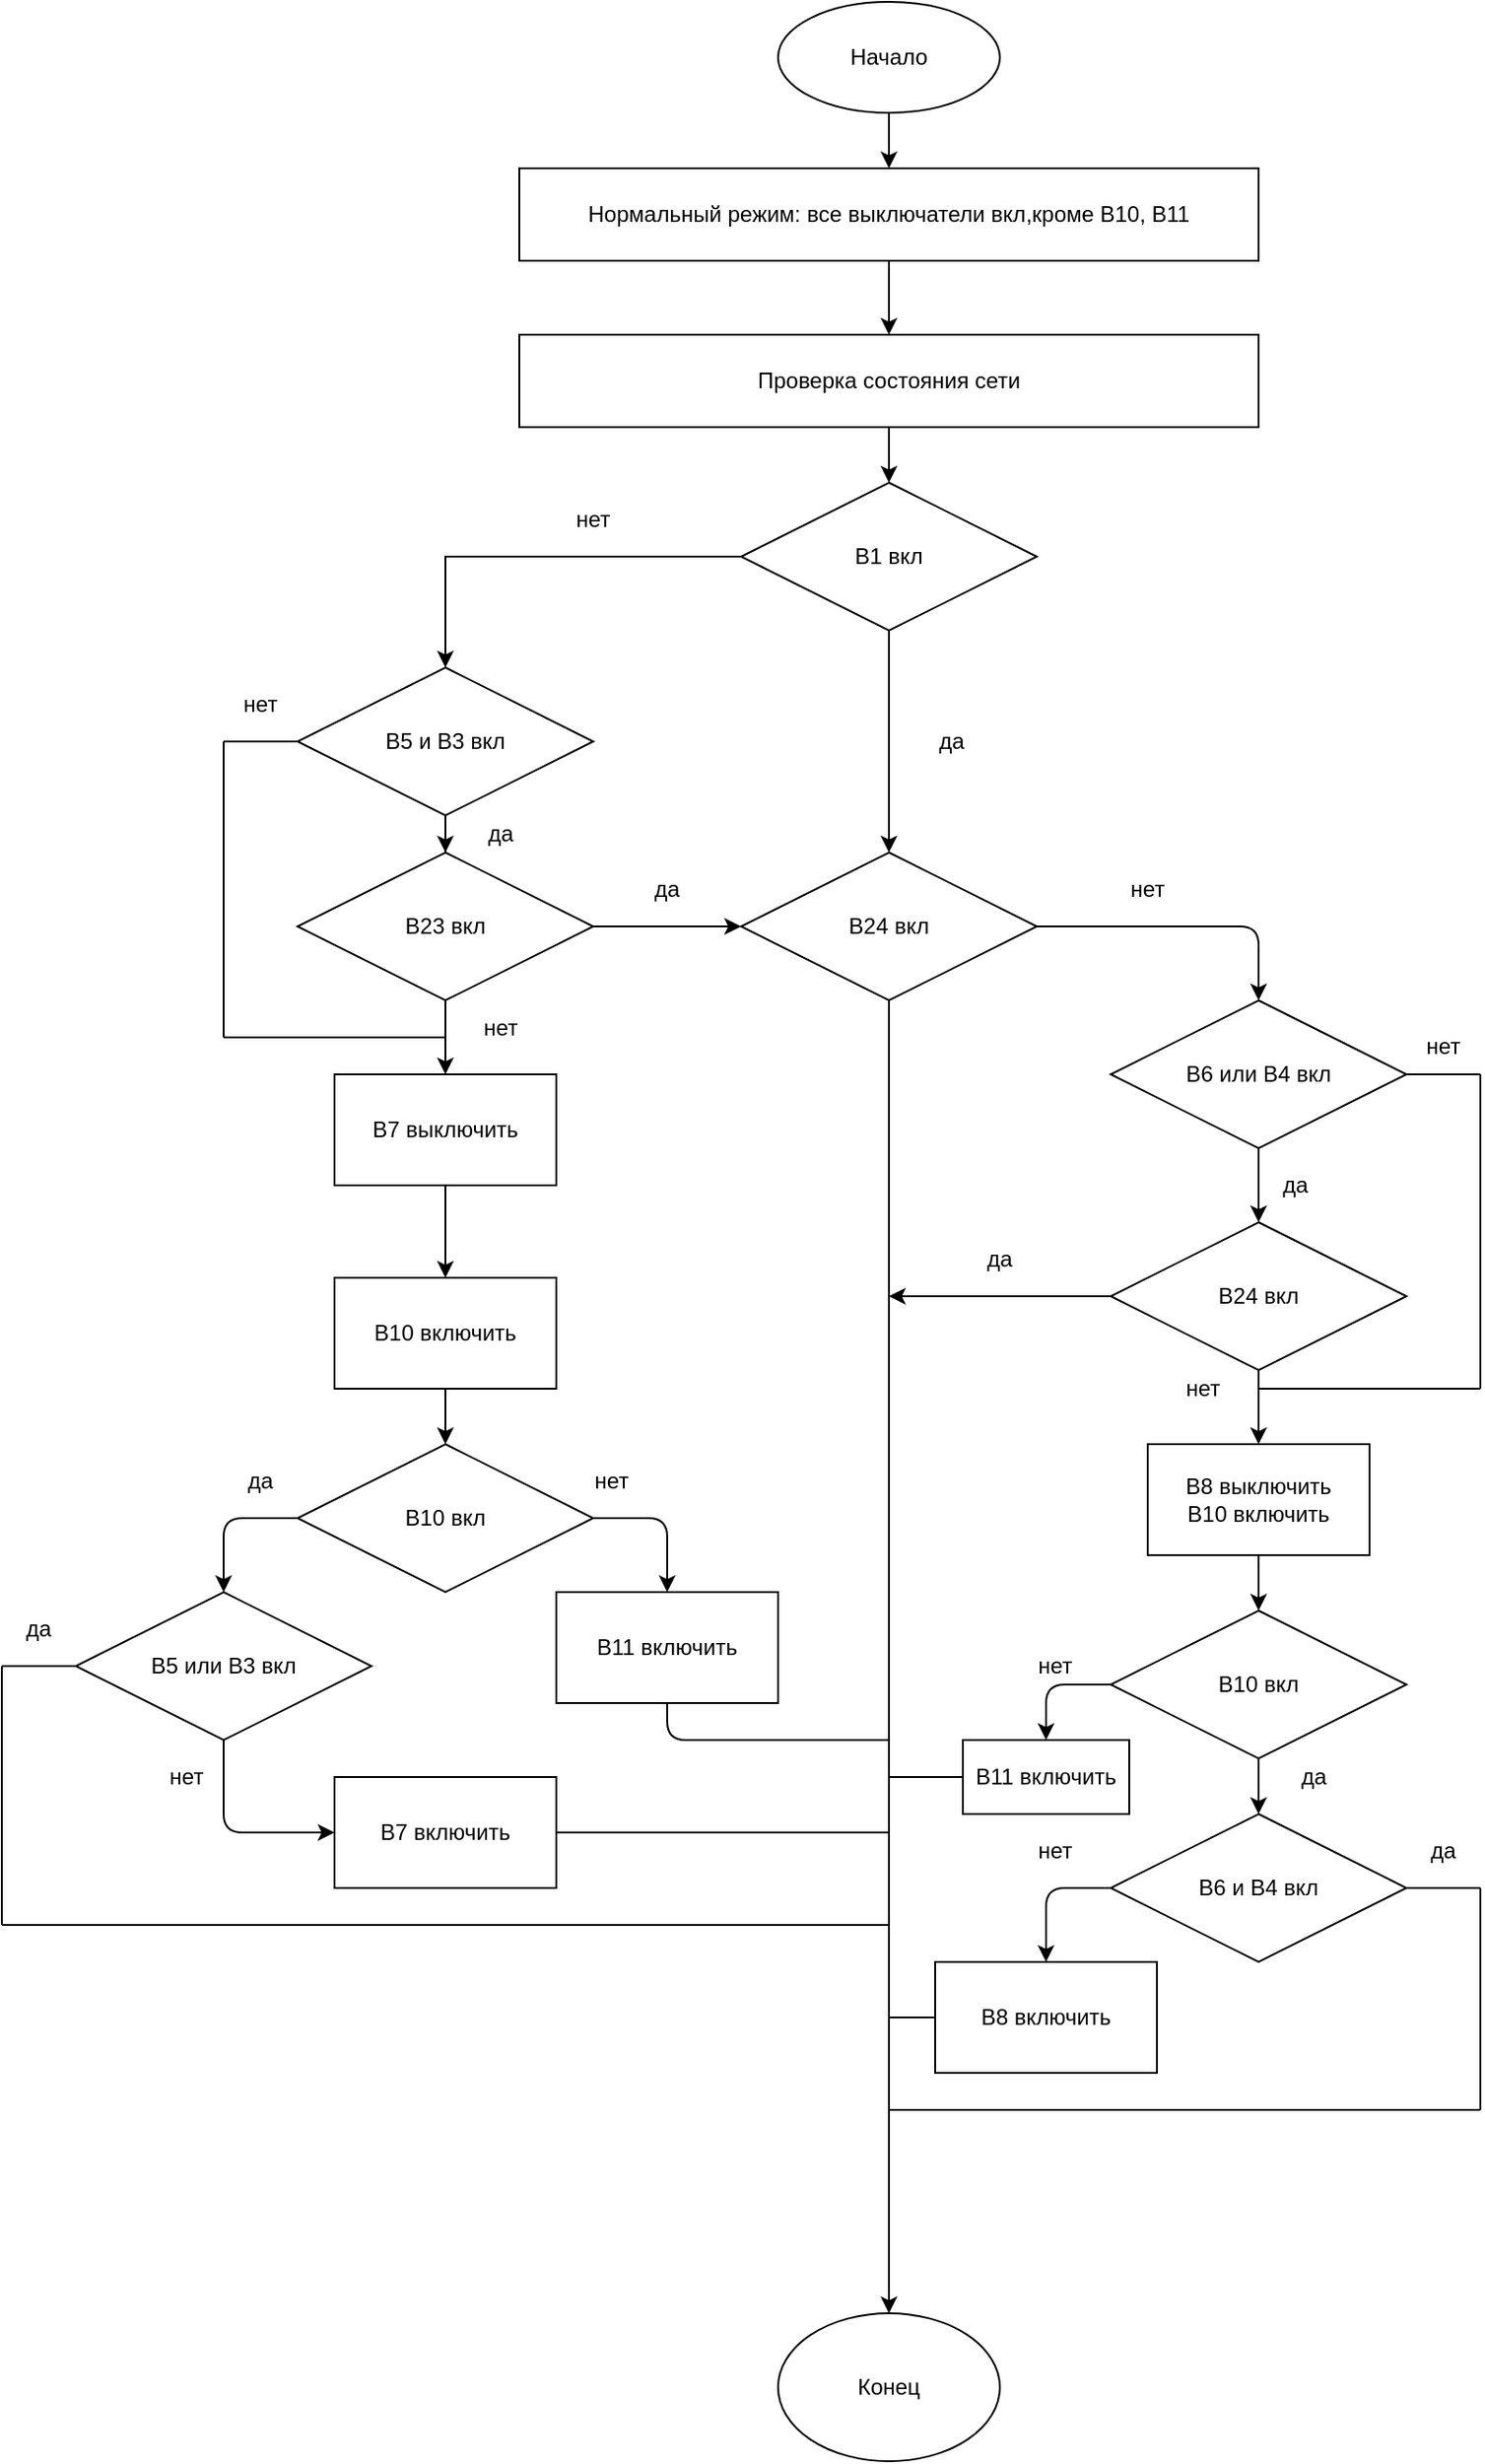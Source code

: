 <mxfile version="13.2.4" type="github">
  <diagram id="KYiTixN-4Ghtwfh4Dm8C" name="Page-1">
    <mxGraphModel dx="1695" dy="433" grid="1" gridSize="10" guides="1" tooltips="1" connect="1" arrows="1" fold="1" page="1" pageScale="1" pageWidth="827" pageHeight="1169" math="0" shadow="0">
      <root>
        <mxCell id="0" />
        <mxCell id="1" parent="0" />
        <mxCell id="0CRqgxXyGAoqQSF4nL5x-4" value="" style="edgeStyle=orthogonalEdgeStyle;rounded=0;orthogonalLoop=1;jettySize=auto;html=1;" parent="1" source="0CRqgxXyGAoqQSF4nL5x-1" edge="1">
          <mxGeometry relative="1" as="geometry">
            <mxPoint x="400" y="110" as="targetPoint" />
          </mxGeometry>
        </mxCell>
        <mxCell id="0CRqgxXyGAoqQSF4nL5x-1" value="Начало" style="ellipse;whiteSpace=wrap;html=1;" parent="1" vertex="1">
          <mxGeometry x="340" y="20" width="120" height="60" as="geometry" />
        </mxCell>
        <mxCell id="0CRqgxXyGAoqQSF4nL5x-7" value="" style="edgeStyle=orthogonalEdgeStyle;rounded=0;orthogonalLoop=1;jettySize=auto;html=1;" parent="1" source="0CRqgxXyGAoqQSF4nL5x-5" target="0CRqgxXyGAoqQSF4nL5x-6" edge="1">
          <mxGeometry relative="1" as="geometry" />
        </mxCell>
        <mxCell id="0CRqgxXyGAoqQSF4nL5x-5" value="Нормальный режим: все выключатели вкл,кроме В10, В11" style="rounded=0;whiteSpace=wrap;html=1;" parent="1" vertex="1">
          <mxGeometry x="200" y="110" width="400" height="50" as="geometry" />
        </mxCell>
        <mxCell id="0CRqgxXyGAoqQSF4nL5x-10" value="" style="edgeStyle=orthogonalEdgeStyle;rounded=0;orthogonalLoop=1;jettySize=auto;html=1;" parent="1" source="0CRqgxXyGAoqQSF4nL5x-6" target="0CRqgxXyGAoqQSF4nL5x-9" edge="1">
          <mxGeometry relative="1" as="geometry" />
        </mxCell>
        <mxCell id="0CRqgxXyGAoqQSF4nL5x-6" value="Проверка состояния сети" style="rounded=0;whiteSpace=wrap;html=1;" parent="1" vertex="1">
          <mxGeometry x="200" y="200" width="400" height="50" as="geometry" />
        </mxCell>
        <mxCell id="0CRqgxXyGAoqQSF4nL5x-12" value="" style="edgeStyle=orthogonalEdgeStyle;rounded=0;orthogonalLoop=1;jettySize=auto;html=1;" parent="1" source="0CRqgxXyGAoqQSF4nL5x-9" target="0CRqgxXyGAoqQSF4nL5x-11" edge="1">
          <mxGeometry relative="1" as="geometry" />
        </mxCell>
        <mxCell id="0CRqgxXyGAoqQSF4nL5x-16" value="" style="edgeStyle=orthogonalEdgeStyle;rounded=0;orthogonalLoop=1;jettySize=auto;html=1;" parent="1" source="0CRqgxXyGAoqQSF4nL5x-9" target="0CRqgxXyGAoqQSF4nL5x-15" edge="1">
          <mxGeometry relative="1" as="geometry" />
        </mxCell>
        <mxCell id="0CRqgxXyGAoqQSF4nL5x-9" value="В1 вкл" style="rhombus;whiteSpace=wrap;html=1;" parent="1" vertex="1">
          <mxGeometry x="320" y="280" width="160" height="80" as="geometry" />
        </mxCell>
        <mxCell id="0CRqgxXyGAoqQSF4nL5x-15" value="В24 вкл" style="rhombus;whiteSpace=wrap;html=1;" parent="1" vertex="1">
          <mxGeometry x="320" y="480" width="160" height="80" as="geometry" />
        </mxCell>
        <mxCell id="0CRqgxXyGAoqQSF4nL5x-14" value="" style="edgeStyle=orthogonalEdgeStyle;rounded=0;orthogonalLoop=1;jettySize=auto;html=1;" parent="1" source="0CRqgxXyGAoqQSF4nL5x-11" target="0CRqgxXyGAoqQSF4nL5x-13" edge="1">
          <mxGeometry relative="1" as="geometry" />
        </mxCell>
        <mxCell id="0CRqgxXyGAoqQSF4nL5x-11" value="В5 и В3 вкл" style="rhombus;whiteSpace=wrap;html=1;" parent="1" vertex="1">
          <mxGeometry x="80" y="380" width="160" height="80" as="geometry" />
        </mxCell>
        <mxCell id="0CRqgxXyGAoqQSF4nL5x-13" value="В23 вкл" style="rhombus;whiteSpace=wrap;html=1;" parent="1" vertex="1">
          <mxGeometry x="80" y="480" width="160" height="80" as="geometry" />
        </mxCell>
        <mxCell id="0CRqgxXyGAoqQSF4nL5x-17" value="нет" style="text;html=1;strokeColor=none;fillColor=none;align=center;verticalAlign=middle;whiteSpace=wrap;rounded=0;" parent="1" vertex="1">
          <mxGeometry x="220" y="290" width="40" height="20" as="geometry" />
        </mxCell>
        <mxCell id="0CRqgxXyGAoqQSF4nL5x-19" value="да" style="text;html=1;strokeColor=none;fillColor=none;align=center;verticalAlign=middle;whiteSpace=wrap;rounded=0;" parent="1" vertex="1">
          <mxGeometry x="414" y="410" width="40" height="20" as="geometry" />
        </mxCell>
        <mxCell id="0CRqgxXyGAoqQSF4nL5x-20" value="да" style="text;html=1;strokeColor=none;fillColor=none;align=center;verticalAlign=middle;whiteSpace=wrap;rounded=0;" parent="1" vertex="1">
          <mxGeometry x="170" y="460" width="40" height="20" as="geometry" />
        </mxCell>
        <mxCell id="0CRqgxXyGAoqQSF4nL5x-35" value="" style="edgeStyle=orthogonalEdgeStyle;rounded=0;orthogonalLoop=1;jettySize=auto;html=1;" parent="1" source="0CRqgxXyGAoqQSF4nL5x-23" target="0CRqgxXyGAoqQSF4nL5x-34" edge="1">
          <mxGeometry relative="1" as="geometry" />
        </mxCell>
        <mxCell id="0CRqgxXyGAoqQSF4nL5x-23" value="В7 выключить" style="rounded=0;whiteSpace=wrap;html=1;" parent="1" vertex="1">
          <mxGeometry x="100" y="600" width="120" height="60" as="geometry" />
        </mxCell>
        <mxCell id="0CRqgxXyGAoqQSF4nL5x-24" value="" style="endArrow=classic;html=1;exitX=0.5;exitY=1;exitDx=0;exitDy=0;entryX=0.5;entryY=0;entryDx=0;entryDy=0;" parent="1" source="0CRqgxXyGAoqQSF4nL5x-13" target="0CRqgxXyGAoqQSF4nL5x-23" edge="1">
          <mxGeometry width="50" height="50" relative="1" as="geometry">
            <mxPoint x="300" y="600" as="sourcePoint" />
            <mxPoint x="350" y="550" as="targetPoint" />
          </mxGeometry>
        </mxCell>
        <mxCell id="0CRqgxXyGAoqQSF4nL5x-25" value="" style="endArrow=none;html=1;exitX=0;exitY=0.5;exitDx=0;exitDy=0;" parent="1" source="0CRqgxXyGAoqQSF4nL5x-11" edge="1">
          <mxGeometry width="50" height="50" relative="1" as="geometry">
            <mxPoint x="300" y="600" as="sourcePoint" />
            <mxPoint x="40" y="420" as="targetPoint" />
          </mxGeometry>
        </mxCell>
        <mxCell id="0CRqgxXyGAoqQSF4nL5x-26" value="" style="endArrow=none;html=1;" parent="1" edge="1">
          <mxGeometry width="50" height="50" relative="1" as="geometry">
            <mxPoint x="40" y="580" as="sourcePoint" />
            <mxPoint x="40" y="420" as="targetPoint" />
          </mxGeometry>
        </mxCell>
        <mxCell id="0CRqgxXyGAoqQSF4nL5x-29" value="" style="endArrow=none;html=1;" parent="1" edge="1">
          <mxGeometry width="50" height="50" relative="1" as="geometry">
            <mxPoint x="40" y="580" as="sourcePoint" />
            <mxPoint x="160" y="580" as="targetPoint" />
          </mxGeometry>
        </mxCell>
        <mxCell id="0CRqgxXyGAoqQSF4nL5x-30" value="нет" style="text;html=1;strokeColor=none;fillColor=none;align=center;verticalAlign=middle;whiteSpace=wrap;rounded=0;" parent="1" vertex="1">
          <mxGeometry x="40" y="390" width="40" height="20" as="geometry" />
        </mxCell>
        <mxCell id="0CRqgxXyGAoqQSF4nL5x-31" value="" style="endArrow=classic;html=1;exitX=1;exitY=0.5;exitDx=0;exitDy=0;entryX=0;entryY=0.5;entryDx=0;entryDy=0;" parent="1" source="0CRqgxXyGAoqQSF4nL5x-13" target="0CRqgxXyGAoqQSF4nL5x-15" edge="1">
          <mxGeometry width="50" height="50" relative="1" as="geometry">
            <mxPoint x="300" y="600" as="sourcePoint" />
            <mxPoint x="350" y="550" as="targetPoint" />
          </mxGeometry>
        </mxCell>
        <mxCell id="0CRqgxXyGAoqQSF4nL5x-32" value="да" style="text;html=1;strokeColor=none;fillColor=none;align=center;verticalAlign=middle;whiteSpace=wrap;rounded=0;" parent="1" vertex="1">
          <mxGeometry x="260" y="490" width="40" height="20" as="geometry" />
        </mxCell>
        <mxCell id="0CRqgxXyGAoqQSF4nL5x-33" value="нет" style="text;html=1;strokeColor=none;fillColor=none;align=center;verticalAlign=middle;whiteSpace=wrap;rounded=0;" parent="1" vertex="1">
          <mxGeometry x="170" y="565" width="40" height="20" as="geometry" />
        </mxCell>
        <mxCell id="0CRqgxXyGAoqQSF4nL5x-37" value="" style="edgeStyle=orthogonalEdgeStyle;rounded=0;orthogonalLoop=1;jettySize=auto;html=1;" parent="1" source="0CRqgxXyGAoqQSF4nL5x-34" target="0CRqgxXyGAoqQSF4nL5x-36" edge="1">
          <mxGeometry relative="1" as="geometry" />
        </mxCell>
        <mxCell id="0CRqgxXyGAoqQSF4nL5x-34" value="В10 включить" style="rounded=0;whiteSpace=wrap;html=1;" parent="1" vertex="1">
          <mxGeometry x="100" y="710" width="120" height="60" as="geometry" />
        </mxCell>
        <mxCell id="0CRqgxXyGAoqQSF4nL5x-36" value="В10 вкл" style="rhombus;whiteSpace=wrap;html=1;" parent="1" vertex="1">
          <mxGeometry x="80" y="800" width="160" height="80" as="geometry" />
        </mxCell>
        <mxCell id="0CRqgxXyGAoqQSF4nL5x-38" value="В5 или В3 вкл" style="rhombus;whiteSpace=wrap;html=1;" parent="1" vertex="1">
          <mxGeometry x="-40" y="880" width="160" height="80" as="geometry" />
        </mxCell>
        <mxCell id="0CRqgxXyGAoqQSF4nL5x-40" value="" style="endArrow=classic;html=1;exitX=0;exitY=0.5;exitDx=0;exitDy=0;entryX=0.5;entryY=0;entryDx=0;entryDy=0;" parent="1" source="0CRqgxXyGAoqQSF4nL5x-36" target="0CRqgxXyGAoqQSF4nL5x-38" edge="1">
          <mxGeometry width="50" height="50" relative="1" as="geometry">
            <mxPoint x="300" y="900" as="sourcePoint" />
            <mxPoint x="350" y="850" as="targetPoint" />
            <Array as="points">
              <mxPoint x="40" y="840" />
            </Array>
          </mxGeometry>
        </mxCell>
        <mxCell id="0CRqgxXyGAoqQSF4nL5x-41" value="" style="endArrow=classic;html=1;exitX=1;exitY=0.5;exitDx=0;exitDy=0;" parent="1" source="0CRqgxXyGAoqQSF4nL5x-36" edge="1">
          <mxGeometry width="50" height="50" relative="1" as="geometry">
            <mxPoint x="300" y="900" as="sourcePoint" />
            <mxPoint x="280" y="880" as="targetPoint" />
            <Array as="points">
              <mxPoint x="280" y="840" />
            </Array>
          </mxGeometry>
        </mxCell>
        <mxCell id="0CRqgxXyGAoqQSF4nL5x-42" value="В11 включить" style="rounded=0;whiteSpace=wrap;html=1;" parent="1" vertex="1">
          <mxGeometry x="220" y="880" width="120" height="60" as="geometry" />
        </mxCell>
        <mxCell id="0CRqgxXyGAoqQSF4nL5x-43" value="В7 включить" style="rounded=0;whiteSpace=wrap;html=1;" parent="1" vertex="1">
          <mxGeometry x="100" y="980" width="120" height="60" as="geometry" />
        </mxCell>
        <mxCell id="0CRqgxXyGAoqQSF4nL5x-44" value="" style="endArrow=classic;html=1;exitX=0.5;exitY=1;exitDx=0;exitDy=0;entryX=0;entryY=0.5;entryDx=0;entryDy=0;" parent="1" source="0CRqgxXyGAoqQSF4nL5x-38" target="0CRqgxXyGAoqQSF4nL5x-43" edge="1">
          <mxGeometry width="50" height="50" relative="1" as="geometry">
            <mxPoint x="300" y="1000" as="sourcePoint" />
            <mxPoint x="350" y="950" as="targetPoint" />
            <Array as="points">
              <mxPoint x="40" y="1010" />
            </Array>
          </mxGeometry>
        </mxCell>
        <mxCell id="0CRqgxXyGAoqQSF4nL5x-46" value="" style="endArrow=none;html=1;exitX=0.5;exitY=1;exitDx=0;exitDy=0;" parent="1" source="0CRqgxXyGAoqQSF4nL5x-42" edge="1">
          <mxGeometry width="50" height="50" relative="1" as="geometry">
            <mxPoint x="300" y="1000" as="sourcePoint" />
            <mxPoint x="400" y="960" as="targetPoint" />
            <Array as="points">
              <mxPoint x="280" y="960" />
            </Array>
          </mxGeometry>
        </mxCell>
        <mxCell id="0CRqgxXyGAoqQSF4nL5x-47" value="" style="endArrow=none;html=1;exitX=1;exitY=0.5;exitDx=0;exitDy=0;" parent="1" source="0CRqgxXyGAoqQSF4nL5x-43" edge="1">
          <mxGeometry width="50" height="50" relative="1" as="geometry">
            <mxPoint x="300" y="1100" as="sourcePoint" />
            <mxPoint x="400" y="1010" as="targetPoint" />
          </mxGeometry>
        </mxCell>
        <mxCell id="0CRqgxXyGAoqQSF4nL5x-48" value="" style="endArrow=none;html=1;entryX=0;entryY=0.5;entryDx=0;entryDy=0;" parent="1" target="0CRqgxXyGAoqQSF4nL5x-38" edge="1">
          <mxGeometry width="50" height="50" relative="1" as="geometry">
            <mxPoint x="-80" y="920" as="sourcePoint" />
            <mxPoint x="350" y="950" as="targetPoint" />
          </mxGeometry>
        </mxCell>
        <mxCell id="0CRqgxXyGAoqQSF4nL5x-49" value="" style="endArrow=none;html=1;" parent="1" edge="1">
          <mxGeometry width="50" height="50" relative="1" as="geometry">
            <mxPoint x="-80" y="1060" as="sourcePoint" />
            <mxPoint x="-80" y="920" as="targetPoint" />
          </mxGeometry>
        </mxCell>
        <mxCell id="0CRqgxXyGAoqQSF4nL5x-50" value="" style="endArrow=none;html=1;" parent="1" edge="1">
          <mxGeometry width="50" height="50" relative="1" as="geometry">
            <mxPoint x="-80" y="1060" as="sourcePoint" />
            <mxPoint x="400" y="1060" as="targetPoint" />
          </mxGeometry>
        </mxCell>
        <mxCell id="0CRqgxXyGAoqQSF4nL5x-51" value="да" style="text;html=1;strokeColor=none;fillColor=none;align=center;verticalAlign=middle;whiteSpace=wrap;rounded=0;" parent="1" vertex="1">
          <mxGeometry x="40" y="810" width="40" height="20" as="geometry" />
        </mxCell>
        <mxCell id="0CRqgxXyGAoqQSF4nL5x-52" value="нет" style="text;html=1;strokeColor=none;fillColor=none;align=center;verticalAlign=middle;whiteSpace=wrap;rounded=0;" parent="1" vertex="1">
          <mxGeometry x="230" y="810" width="40" height="20" as="geometry" />
        </mxCell>
        <mxCell id="0CRqgxXyGAoqQSF4nL5x-53" value="да" style="text;html=1;strokeColor=none;fillColor=none;align=center;verticalAlign=middle;whiteSpace=wrap;rounded=0;" parent="1" vertex="1">
          <mxGeometry x="-80" y="890" width="40" height="20" as="geometry" />
        </mxCell>
        <mxCell id="0CRqgxXyGAoqQSF4nL5x-54" value="нет" style="text;html=1;strokeColor=none;fillColor=none;align=center;verticalAlign=middle;whiteSpace=wrap;rounded=0;" parent="1" vertex="1">
          <mxGeometry y="970" width="40" height="20" as="geometry" />
        </mxCell>
        <mxCell id="0CRqgxXyGAoqQSF4nL5x-61" value="" style="edgeStyle=orthogonalEdgeStyle;rounded=0;orthogonalLoop=1;jettySize=auto;html=1;" parent="1" source="0CRqgxXyGAoqQSF4nL5x-57" target="0CRqgxXyGAoqQSF4nL5x-60" edge="1">
          <mxGeometry relative="1" as="geometry" />
        </mxCell>
        <mxCell id="0CRqgxXyGAoqQSF4nL5x-57" value="В6 или В4 вкл" style="rhombus;whiteSpace=wrap;html=1;" parent="1" vertex="1">
          <mxGeometry x="520" y="560" width="160" height="80" as="geometry" />
        </mxCell>
        <mxCell id="0CRqgxXyGAoqQSF4nL5x-60" value="В24 вкл" style="rhombus;whiteSpace=wrap;html=1;" parent="1" vertex="1">
          <mxGeometry x="520" y="680" width="160" height="80" as="geometry" />
        </mxCell>
        <mxCell id="0CRqgxXyGAoqQSF4nL5x-58" value="" style="endArrow=classic;html=1;exitX=1;exitY=0.5;exitDx=0;exitDy=0;entryX=0.5;entryY=0;entryDx=0;entryDy=0;" parent="1" source="0CRqgxXyGAoqQSF4nL5x-15" target="0CRqgxXyGAoqQSF4nL5x-57" edge="1">
          <mxGeometry width="50" height="50" relative="1" as="geometry">
            <mxPoint x="300" y="500" as="sourcePoint" />
            <mxPoint x="350" y="450" as="targetPoint" />
            <Array as="points">
              <mxPoint x="600" y="520" />
            </Array>
          </mxGeometry>
        </mxCell>
        <mxCell id="0CRqgxXyGAoqQSF4nL5x-59" value="нет" style="text;html=1;strokeColor=none;fillColor=none;align=center;verticalAlign=middle;whiteSpace=wrap;rounded=0;" parent="1" vertex="1">
          <mxGeometry x="520" y="490" width="40" height="20" as="geometry" />
        </mxCell>
        <mxCell id="0CRqgxXyGAoqQSF4nL5x-62" value="да" style="text;html=1;strokeColor=none;fillColor=none;align=center;verticalAlign=middle;whiteSpace=wrap;rounded=0;" parent="1" vertex="1">
          <mxGeometry x="600" y="650" width="40" height="20" as="geometry" />
        </mxCell>
        <mxCell id="0CRqgxXyGAoqQSF4nL5x-64" value="" style="endArrow=classic;html=1;exitX=0.5;exitY=1;exitDx=0;exitDy=0;" parent="1" source="0CRqgxXyGAoqQSF4nL5x-15" edge="1">
          <mxGeometry width="50" height="50" relative="1" as="geometry">
            <mxPoint x="300" y="700" as="sourcePoint" />
            <mxPoint x="400" y="1270" as="targetPoint" />
          </mxGeometry>
        </mxCell>
        <mxCell id="tw5S1dUSI_jrXv85zeMh-1" value="" style="endArrow=classic;html=1;exitX=0.5;exitY=1;exitDx=0;exitDy=0;" edge="1" parent="1" source="0CRqgxXyGAoqQSF4nL5x-60">
          <mxGeometry width="50" height="50" relative="1" as="geometry">
            <mxPoint x="440" y="720" as="sourcePoint" />
            <mxPoint x="600" y="800" as="targetPoint" />
          </mxGeometry>
        </mxCell>
        <mxCell id="tw5S1dUSI_jrXv85zeMh-2" value="" style="endArrow=none;html=1;entryX=1;entryY=0.5;entryDx=0;entryDy=0;" edge="1" parent="1" target="0CRqgxXyGAoqQSF4nL5x-57">
          <mxGeometry width="50" height="50" relative="1" as="geometry">
            <mxPoint x="720" y="600" as="sourcePoint" />
            <mxPoint x="490" y="670" as="targetPoint" />
          </mxGeometry>
        </mxCell>
        <mxCell id="tw5S1dUSI_jrXv85zeMh-3" value="" style="endArrow=none;html=1;" edge="1" parent="1">
          <mxGeometry width="50" height="50" relative="1" as="geometry">
            <mxPoint x="720" y="770" as="sourcePoint" />
            <mxPoint x="720" y="600" as="targetPoint" />
          </mxGeometry>
        </mxCell>
        <mxCell id="tw5S1dUSI_jrXv85zeMh-4" value="" style="endArrow=none;html=1;" edge="1" parent="1">
          <mxGeometry width="50" height="50" relative="1" as="geometry">
            <mxPoint x="600" y="770" as="sourcePoint" />
            <mxPoint x="720" y="770" as="targetPoint" />
          </mxGeometry>
        </mxCell>
        <mxCell id="tw5S1dUSI_jrXv85zeMh-5" value="нет" style="text;html=1;strokeColor=none;fillColor=none;align=center;verticalAlign=middle;whiteSpace=wrap;rounded=0;" vertex="1" parent="1">
          <mxGeometry x="680" y="575" width="40" height="20" as="geometry" />
        </mxCell>
        <mxCell id="tw5S1dUSI_jrXv85zeMh-6" value="" style="endArrow=classic;html=1;exitX=0;exitY=0.5;exitDx=0;exitDy=0;" edge="1" parent="1" source="0CRqgxXyGAoqQSF4nL5x-60">
          <mxGeometry width="50" height="50" relative="1" as="geometry">
            <mxPoint x="440" y="720" as="sourcePoint" />
            <mxPoint x="400" y="720" as="targetPoint" />
          </mxGeometry>
        </mxCell>
        <mxCell id="tw5S1dUSI_jrXv85zeMh-7" value="да" style="text;html=1;strokeColor=none;fillColor=none;align=center;verticalAlign=middle;whiteSpace=wrap;rounded=0;" vertex="1" parent="1">
          <mxGeometry x="440" y="690" width="40" height="20" as="geometry" />
        </mxCell>
        <mxCell id="tw5S1dUSI_jrXv85zeMh-8" value="нет" style="text;html=1;strokeColor=none;fillColor=none;align=center;verticalAlign=middle;whiteSpace=wrap;rounded=0;" vertex="1" parent="1">
          <mxGeometry x="550" y="760" width="40" height="20" as="geometry" />
        </mxCell>
        <mxCell id="tw5S1dUSI_jrXv85zeMh-13" value="" style="edgeStyle=orthogonalEdgeStyle;rounded=0;orthogonalLoop=1;jettySize=auto;html=1;" edge="1" parent="1" source="tw5S1dUSI_jrXv85zeMh-9" target="tw5S1dUSI_jrXv85zeMh-12">
          <mxGeometry relative="1" as="geometry" />
        </mxCell>
        <mxCell id="tw5S1dUSI_jrXv85zeMh-9" value="В8 выключить&lt;br&gt;В10 включить" style="rounded=0;whiteSpace=wrap;html=1;" vertex="1" parent="1">
          <mxGeometry x="540" y="800" width="120" height="60" as="geometry" />
        </mxCell>
        <mxCell id="tw5S1dUSI_jrXv85zeMh-15" value="" style="edgeStyle=orthogonalEdgeStyle;rounded=0;orthogonalLoop=1;jettySize=auto;html=1;" edge="1" parent="1" source="tw5S1dUSI_jrXv85zeMh-12" target="tw5S1dUSI_jrXv85zeMh-14">
          <mxGeometry relative="1" as="geometry" />
        </mxCell>
        <mxCell id="tw5S1dUSI_jrXv85zeMh-12" value="В10 вкл" style="rhombus;whiteSpace=wrap;html=1;" vertex="1" parent="1">
          <mxGeometry x="520" y="890" width="160" height="80" as="geometry" />
        </mxCell>
        <mxCell id="tw5S1dUSI_jrXv85zeMh-14" value="В6 и В4 вкл" style="rhombus;whiteSpace=wrap;html=1;" vertex="1" parent="1">
          <mxGeometry x="520" y="1000" width="160" height="80" as="geometry" />
        </mxCell>
        <mxCell id="tw5S1dUSI_jrXv85zeMh-16" value="В11 включить" style="rounded=0;whiteSpace=wrap;html=1;" vertex="1" parent="1">
          <mxGeometry x="440" y="960" width="90" height="40" as="geometry" />
        </mxCell>
        <mxCell id="tw5S1dUSI_jrXv85zeMh-17" value="" style="endArrow=classic;html=1;exitX=0;exitY=0.5;exitDx=0;exitDy=0;entryX=0.5;entryY=0;entryDx=0;entryDy=0;" edge="1" parent="1" source="tw5S1dUSI_jrXv85zeMh-12" target="tw5S1dUSI_jrXv85zeMh-16">
          <mxGeometry width="50" height="50" relative="1" as="geometry">
            <mxPoint x="440" y="1030" as="sourcePoint" />
            <mxPoint x="490" y="980" as="targetPoint" />
            <Array as="points">
              <mxPoint x="485" y="930" />
            </Array>
          </mxGeometry>
        </mxCell>
        <mxCell id="tw5S1dUSI_jrXv85zeMh-19" value="нет" style="text;html=1;strokeColor=none;fillColor=none;align=center;verticalAlign=middle;whiteSpace=wrap;rounded=0;" vertex="1" parent="1">
          <mxGeometry x="470" y="910" width="40" height="20" as="geometry" />
        </mxCell>
        <mxCell id="tw5S1dUSI_jrXv85zeMh-22" value="да" style="text;html=1;strokeColor=none;fillColor=none;align=center;verticalAlign=middle;whiteSpace=wrap;rounded=0;" vertex="1" parent="1">
          <mxGeometry x="610" y="970" width="40" height="20" as="geometry" />
        </mxCell>
        <mxCell id="tw5S1dUSI_jrXv85zeMh-23" value="В8 включить" style="rounded=0;whiteSpace=wrap;html=1;" vertex="1" parent="1">
          <mxGeometry x="425" y="1080" width="120" height="60" as="geometry" />
        </mxCell>
        <mxCell id="tw5S1dUSI_jrXv85zeMh-24" value="" style="endArrow=classic;html=1;entryX=0.5;entryY=0;entryDx=0;entryDy=0;exitX=0;exitY=0.5;exitDx=0;exitDy=0;" edge="1" parent="1" source="tw5S1dUSI_jrXv85zeMh-14" target="tw5S1dUSI_jrXv85zeMh-23">
          <mxGeometry width="50" height="50" relative="1" as="geometry">
            <mxPoint x="440" y="1030" as="sourcePoint" />
            <mxPoint x="490" y="980" as="targetPoint" />
            <Array as="points">
              <mxPoint x="485" y="1040" />
            </Array>
          </mxGeometry>
        </mxCell>
        <mxCell id="tw5S1dUSI_jrXv85zeMh-25" value="нет" style="text;html=1;strokeColor=none;fillColor=none;align=center;verticalAlign=middle;whiteSpace=wrap;rounded=0;" vertex="1" parent="1">
          <mxGeometry x="470" y="1010" width="40" height="20" as="geometry" />
        </mxCell>
        <mxCell id="tw5S1dUSI_jrXv85zeMh-27" value="" style="endArrow=none;html=1;exitX=0;exitY=0.5;exitDx=0;exitDy=0;" edge="1" parent="1" source="tw5S1dUSI_jrXv85zeMh-23">
          <mxGeometry width="50" height="50" relative="1" as="geometry">
            <mxPoint x="440" y="1060" as="sourcePoint" />
            <mxPoint x="400" y="1110" as="targetPoint" />
          </mxGeometry>
        </mxCell>
        <mxCell id="tw5S1dUSI_jrXv85zeMh-28" value="" style="endArrow=none;html=1;entryX=0;entryY=0.5;entryDx=0;entryDy=0;" edge="1" parent="1" target="tw5S1dUSI_jrXv85zeMh-16">
          <mxGeometry width="50" height="50" relative="1" as="geometry">
            <mxPoint x="400" y="980" as="sourcePoint" />
            <mxPoint x="490" y="1010" as="targetPoint" />
          </mxGeometry>
        </mxCell>
        <mxCell id="tw5S1dUSI_jrXv85zeMh-29" value="" style="endArrow=none;html=1;exitX=1;exitY=0.5;exitDx=0;exitDy=0;" edge="1" parent="1" source="tw5S1dUSI_jrXv85zeMh-14">
          <mxGeometry width="50" height="50" relative="1" as="geometry">
            <mxPoint x="440" y="1060" as="sourcePoint" />
            <mxPoint x="720" y="1040" as="targetPoint" />
          </mxGeometry>
        </mxCell>
        <mxCell id="tw5S1dUSI_jrXv85zeMh-30" value="" style="endArrow=none;html=1;" edge="1" parent="1">
          <mxGeometry width="50" height="50" relative="1" as="geometry">
            <mxPoint x="720" y="1160" as="sourcePoint" />
            <mxPoint x="720" y="1040" as="targetPoint" />
          </mxGeometry>
        </mxCell>
        <mxCell id="tw5S1dUSI_jrXv85zeMh-31" value="" style="endArrow=none;html=1;" edge="1" parent="1">
          <mxGeometry width="50" height="50" relative="1" as="geometry">
            <mxPoint x="720" y="1160" as="sourcePoint" />
            <mxPoint x="400" y="1160" as="targetPoint" />
          </mxGeometry>
        </mxCell>
        <mxCell id="tw5S1dUSI_jrXv85zeMh-32" value="да" style="text;html=1;strokeColor=none;fillColor=none;align=center;verticalAlign=middle;whiteSpace=wrap;rounded=0;" vertex="1" parent="1">
          <mxGeometry x="680" y="1010" width="40" height="20" as="geometry" />
        </mxCell>
        <mxCell id="tw5S1dUSI_jrXv85zeMh-33" value="Конец" style="ellipse;whiteSpace=wrap;html=1;" vertex="1" parent="1">
          <mxGeometry x="340" y="1270" width="120" height="80" as="geometry" />
        </mxCell>
      </root>
    </mxGraphModel>
  </diagram>
</mxfile>
